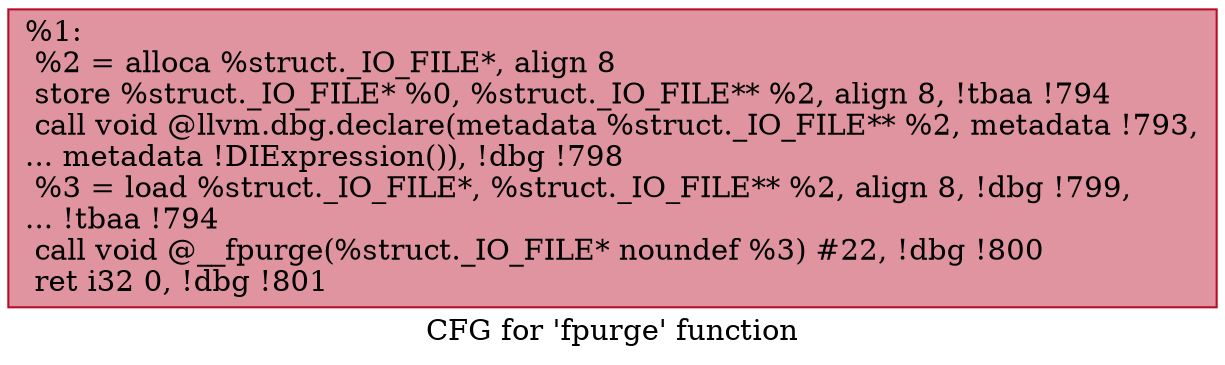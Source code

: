digraph "CFG for 'fpurge' function" {
	label="CFG for 'fpurge' function";

	Node0x936f70 [shape=record,color="#b70d28ff", style=filled, fillcolor="#b70d2870",label="{%1:\l  %2 = alloca %struct._IO_FILE*, align 8\l  store %struct._IO_FILE* %0, %struct._IO_FILE** %2, align 8, !tbaa !794\l  call void @llvm.dbg.declare(metadata %struct._IO_FILE** %2, metadata !793,\l... metadata !DIExpression()), !dbg !798\l  %3 = load %struct._IO_FILE*, %struct._IO_FILE** %2, align 8, !dbg !799,\l... !tbaa !794\l  call void @__fpurge(%struct._IO_FILE* noundef %3) #22, !dbg !800\l  ret i32 0, !dbg !801\l}"];
}
